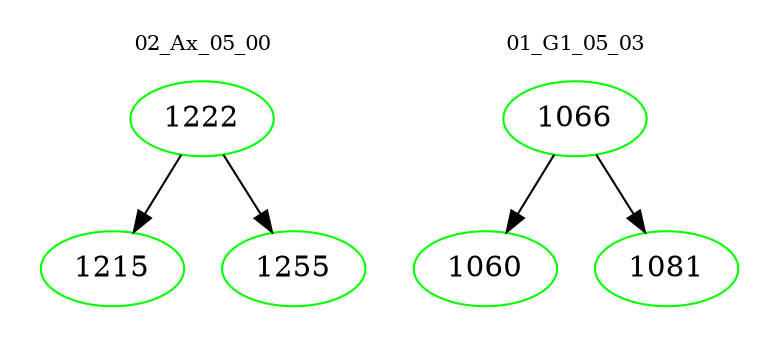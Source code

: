 digraph{
subgraph cluster_0 {
color = white
label = "02_Ax_05_00";
fontsize=10;
T0_1222 [label="1222", color="green"]
T0_1222 -> T0_1215 [color="black"]
T0_1215 [label="1215", color="green"]
T0_1222 -> T0_1255 [color="black"]
T0_1255 [label="1255", color="green"]
}
subgraph cluster_1 {
color = white
label = "01_G1_05_03";
fontsize=10;
T1_1066 [label="1066", color="green"]
T1_1066 -> T1_1060 [color="black"]
T1_1060 [label="1060", color="green"]
T1_1066 -> T1_1081 [color="black"]
T1_1081 [label="1081", color="green"]
}
}
